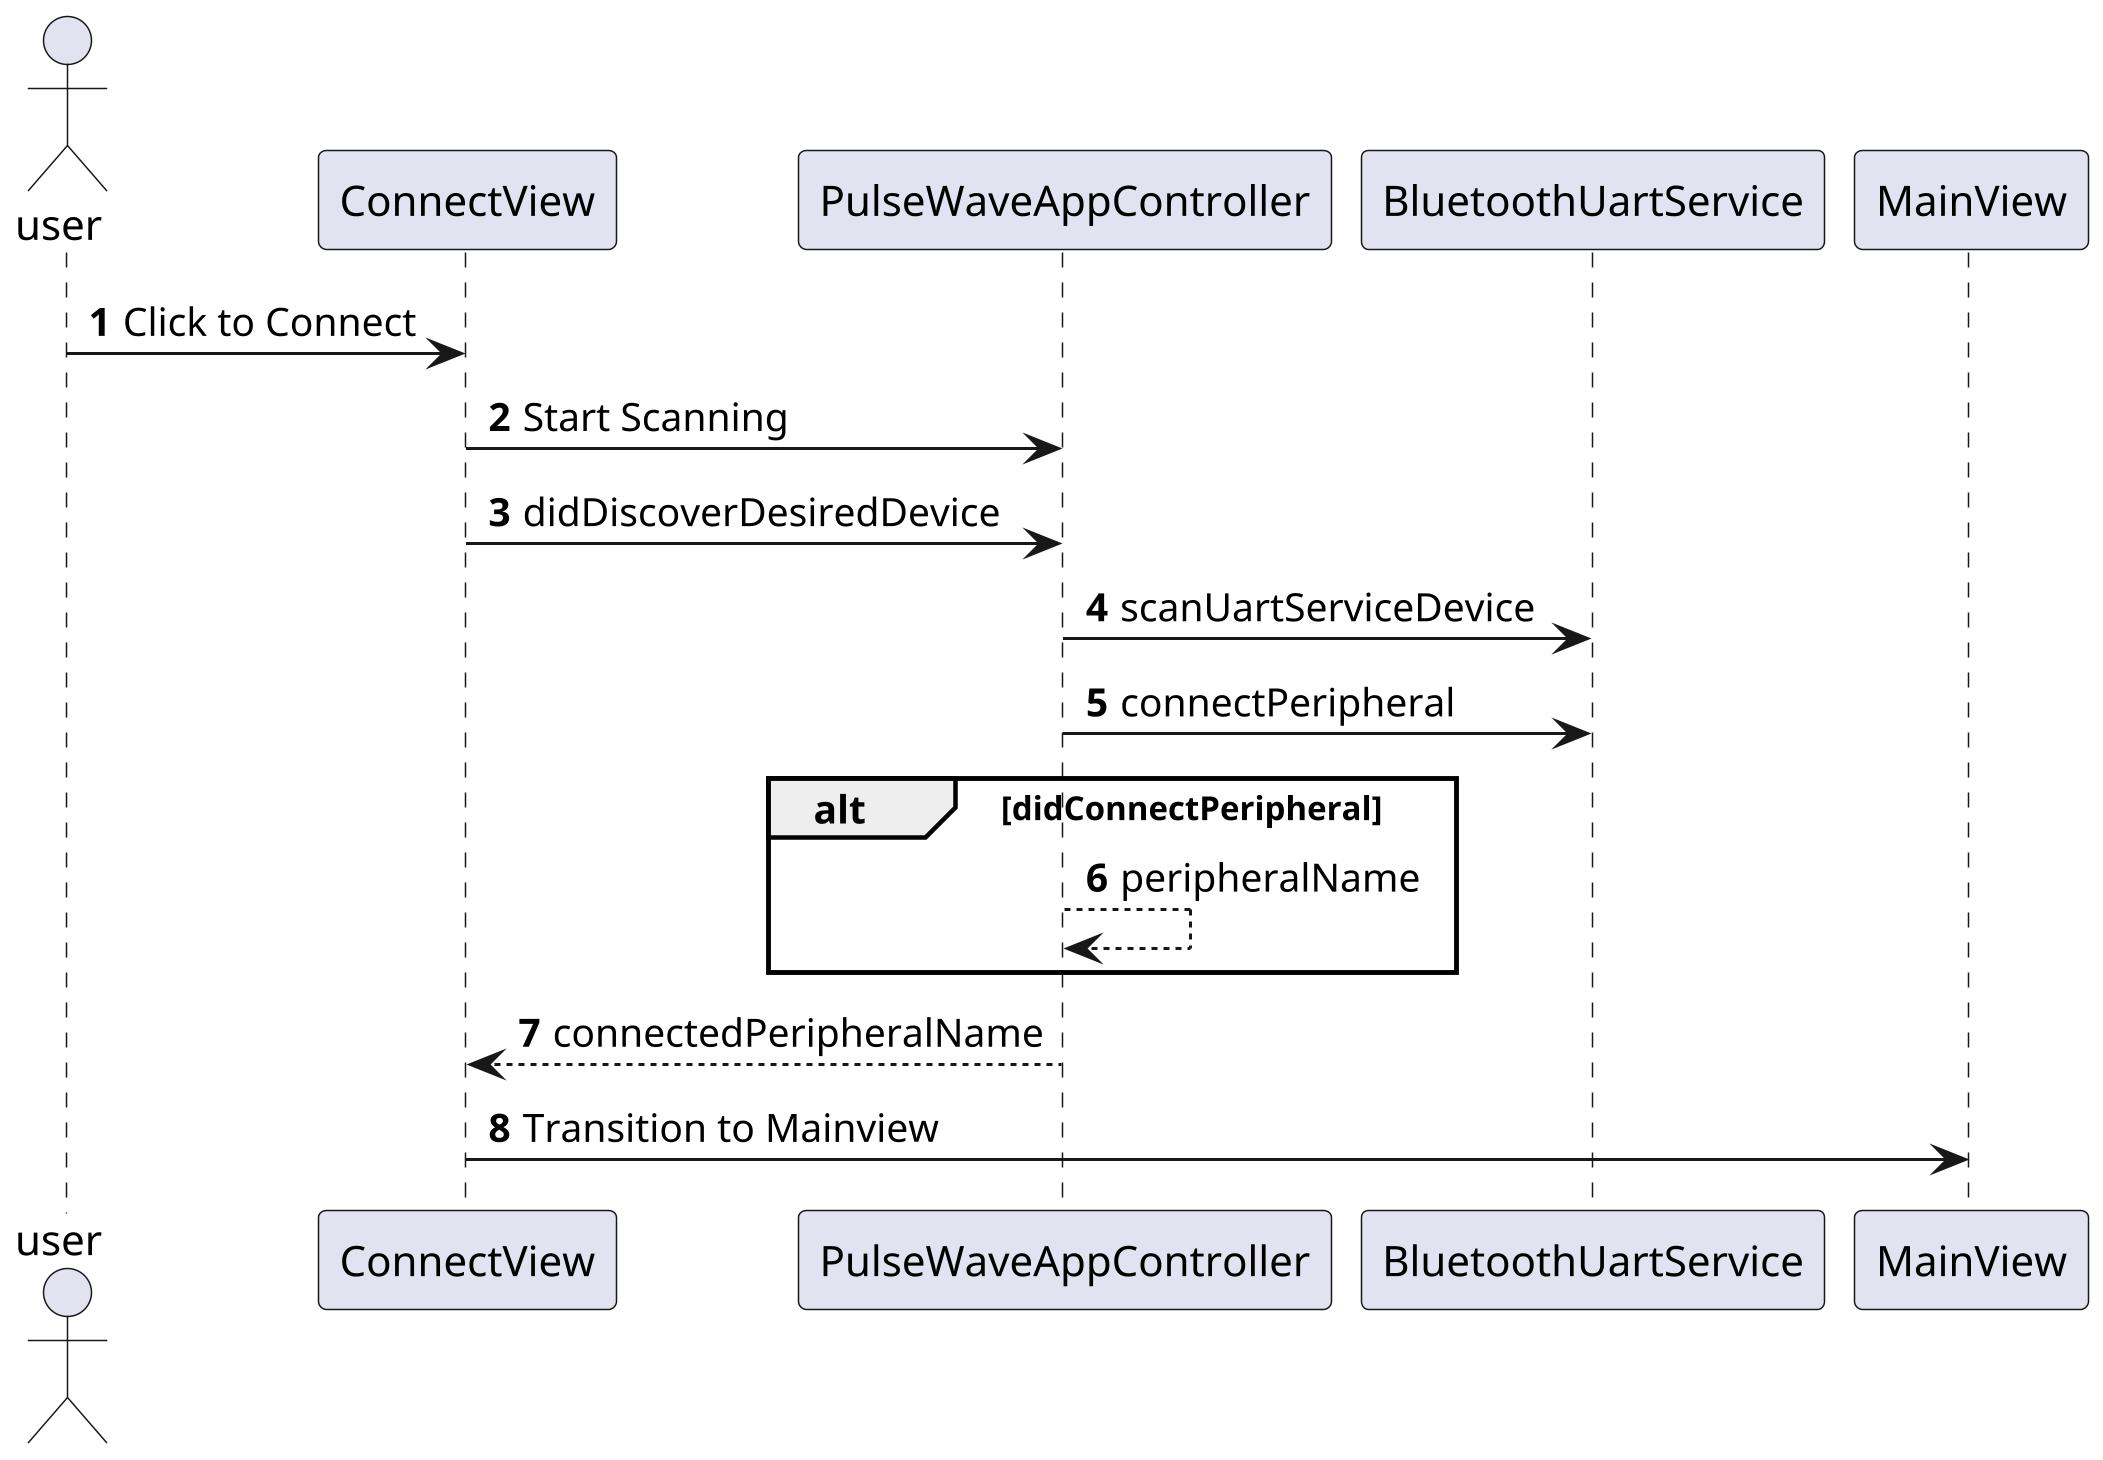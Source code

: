 @startuml

scale 3
Actor user as user
autonumber
user -> ConnectView: Click to Connect
ConnectView -> PulseWaveAppController: Start Scanning
ConnectView -> PulseWaveAppController: didDiscoverDesiredDevice
PulseWaveAppController -> BluetoothUartService: scanUartServiceDevice
PulseWaveAppController -> BluetoothUartService: connectPeripheral
alt didConnectPeripheral
PulseWaveAppController --> PulseWaveAppController: peripheralName
end
PulseWaveAppController --> ConnectView: connectedPeripheralName
ConnectView -> MainView: Transition to Mainview


@enduml

